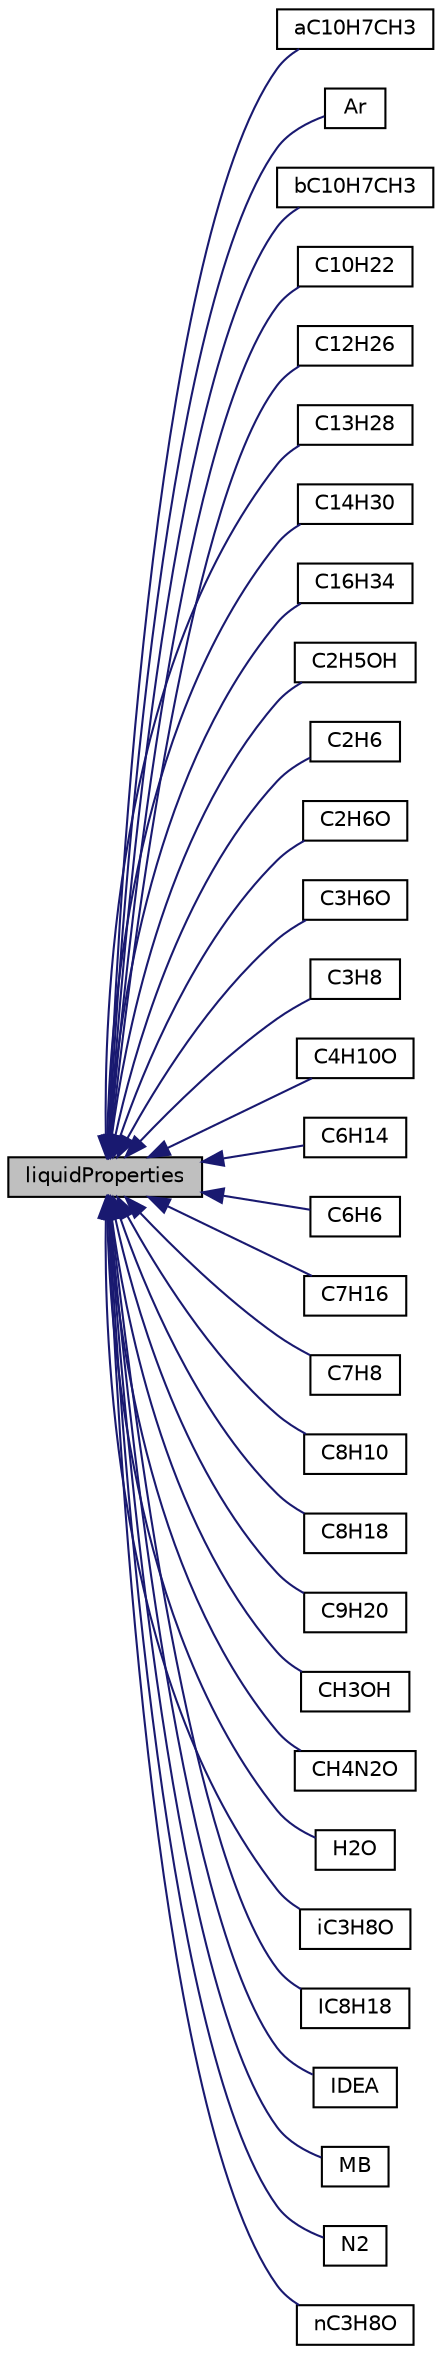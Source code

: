 digraph "liquidProperties"
{
  bgcolor="transparent";
  edge [fontname="Helvetica",fontsize="10",labelfontname="Helvetica",labelfontsize="10"];
  node [fontname="Helvetica",fontsize="10",shape=record];
  rankdir="LR";
  Node1 [label="liquidProperties",height=0.2,width=0.4,color="black", fillcolor="grey75", style="filled", fontcolor="black"];
  Node1 -> Node2 [dir="back",color="midnightblue",fontsize="10",style="solid",fontname="Helvetica"];
  Node2 [label="aC10H7CH3",height=0.2,width=0.4,color="black",URL="$a00012.html",tooltip="alphaMethylNaphthalene "];
  Node1 -> Node3 [dir="back",color="midnightblue",fontsize="10",style="solid",fontname="Helvetica"];
  Node3 [label="Ar",height=0.2,width=0.4,color="black",URL="$a00063.html",tooltip="Liquid Ar. "];
  Node1 -> Node4 [dir="back",color="midnightblue",fontsize="10",style="solid",fontname="Helvetica"];
  Node4 [label="bC10H7CH3",height=0.2,width=0.4,color="black",URL="$a00123.html",tooltip="betaMethylNaphthalene "];
  Node1 -> Node5 [dir="back",color="midnightblue",fontsize="10",style="solid",fontname="Helvetica"];
  Node5 [label="C10H22",height=0.2,width=0.4,color="black",URL="$a00170.html",tooltip="nDecane "];
  Node1 -> Node6 [dir="back",color="midnightblue",fontsize="10",style="solid",fontname="Helvetica"];
  Node6 [label="C12H26",height=0.2,width=0.4,color="black",URL="$a00171.html",tooltip="nDodecane "];
  Node1 -> Node7 [dir="back",color="midnightblue",fontsize="10",style="solid",fontname="Helvetica"];
  Node7 [label="C13H28",height=0.2,width=0.4,color="black",URL="$a00172.html",tooltip="nTriDecane "];
  Node1 -> Node8 [dir="back",color="midnightblue",fontsize="10",style="solid",fontname="Helvetica"];
  Node8 [label="C14H30",height=0.2,width=0.4,color="black",URL="$a00173.html",tooltip="nTetraDecane "];
  Node1 -> Node9 [dir="back",color="midnightblue",fontsize="10",style="solid",fontname="Helvetica"];
  Node9 [label="C16H34",height=0.2,width=0.4,color="black",URL="$a00174.html",tooltip="nHexaDecane "];
  Node1 -> Node10 [dir="back",color="midnightblue",fontsize="10",style="solid",fontname="Helvetica"];
  Node10 [label="C2H5OH",height=0.2,width=0.4,color="black",URL="$a00175.html",tooltip="ethanol "];
  Node1 -> Node11 [dir="back",color="midnightblue",fontsize="10",style="solid",fontname="Helvetica"];
  Node11 [label="C2H6",height=0.2,width=0.4,color="black",URL="$a00176.html",tooltip="ethane "];
  Node1 -> Node12 [dir="back",color="midnightblue",fontsize="10",style="solid",fontname="Helvetica"];
  Node12 [label="C2H6O",height=0.2,width=0.4,color="black",URL="$a00177.html",tooltip="diMethylEther "];
  Node1 -> Node13 [dir="back",color="midnightblue",fontsize="10",style="solid",fontname="Helvetica"];
  Node13 [label="C3H6O",height=0.2,width=0.4,color="black",URL="$a00178.html",tooltip="acetone "];
  Node1 -> Node14 [dir="back",color="midnightblue",fontsize="10",style="solid",fontname="Helvetica"];
  Node14 [label="C3H8",height=0.2,width=0.4,color="black",URL="$a00179.html",tooltip="propane "];
  Node1 -> Node15 [dir="back",color="midnightblue",fontsize="10",style="solid",fontname="Helvetica"];
  Node15 [label="C4H10O",height=0.2,width=0.4,color="black",URL="$a00180.html",tooltip="diEthylEther "];
  Node1 -> Node16 [dir="back",color="midnightblue",fontsize="10",style="solid",fontname="Helvetica"];
  Node16 [label="C6H14",height=0.2,width=0.4,color="black",URL="$a00181.html",tooltip="nHexane "];
  Node1 -> Node17 [dir="back",color="midnightblue",fontsize="10",style="solid",fontname="Helvetica"];
  Node17 [label="C6H6",height=0.2,width=0.4,color="black",URL="$a00182.html",tooltip="benzene "];
  Node1 -> Node18 [dir="back",color="midnightblue",fontsize="10",style="solid",fontname="Helvetica"];
  Node18 [label="C7H16",height=0.2,width=0.4,color="black",URL="$a00183.html",tooltip="nHeptane "];
  Node1 -> Node19 [dir="back",color="midnightblue",fontsize="10",style="solid",fontname="Helvetica"];
  Node19 [label="C7H8",height=0.2,width=0.4,color="black",URL="$a00184.html",tooltip="toluene "];
  Node1 -> Node20 [dir="back",color="midnightblue",fontsize="10",style="solid",fontname="Helvetica"];
  Node20 [label="C8H10",height=0.2,width=0.4,color="black",URL="$a00185.html",tooltip="ethylBenzene "];
  Node1 -> Node21 [dir="back",color="midnightblue",fontsize="10",style="solid",fontname="Helvetica"];
  Node21 [label="C8H18",height=0.2,width=0.4,color="black",URL="$a00186.html",tooltip="nOctane "];
  Node1 -> Node22 [dir="back",color="midnightblue",fontsize="10",style="solid",fontname="Helvetica"];
  Node22 [label="C9H20",height=0.2,width=0.4,color="black",URL="$a00187.html",tooltip="nNonane "];
  Node1 -> Node23 [dir="back",color="midnightblue",fontsize="10",style="solid",fontname="Helvetica"];
  Node23 [label="CH3OH",height=0.2,width=0.4,color="black",URL="$a00259.html",tooltip="methanol "];
  Node1 -> Node24 [dir="back",color="midnightblue",fontsize="10",style="solid",fontname="Helvetica"];
  Node24 [label="CH4N2O",height=0.2,width=0.4,color="black",URL="$a00260.html",tooltip="urea, note that some of the properties are unavailable in the literature and have been copied from wa..."];
  Node1 -> Node25 [dir="back",color="midnightblue",fontsize="10",style="solid",fontname="Helvetica"];
  Node25 [label="H2O",height=0.2,width=0.4,color="black",URL="$a00979.html",tooltip="water "];
  Node1 -> Node26 [dir="back",color="midnightblue",fontsize="10",style="solid",fontname="Helvetica"];
  Node26 [label="iC3H8O",height=0.2,width=0.4,color="black",URL="$a01041.html",tooltip="iso-propanol "];
  Node1 -> Node27 [dir="back",color="midnightblue",fontsize="10",style="solid",fontname="Helvetica"];
  Node27 [label="IC8H18",height=0.2,width=0.4,color="black",URL="$a01042.html",tooltip="iso-Octane "];
  Node1 -> Node28 [dir="back",color="midnightblue",fontsize="10",style="solid",fontname="Helvetica"];
  Node28 [label="IDEA",height=0.2,width=0.4,color="black",URL="$a01048.html",tooltip="The IDEA fuel is constructed by adding 30% alphaMethylNaphthalene with 70% n-decane. "];
  Node1 -> Node29 [dir="back",color="midnightblue",fontsize="10",style="solid",fontname="Helvetica"];
  Node29 [label="MB",height=0.2,width=0.4,color="black",URL="$a01493.html",tooltip="Liquid nC3H7COOCH3 or (MB) methyl butyrate (used for biodiesel surrogate) "];
  Node1 -> Node30 [dir="back",color="midnightblue",fontsize="10",style="solid",fontname="Helvetica"];
  Node30 [label="N2",height=0.2,width=0.4,color="black",URL="$a01607.html",tooltip="Liquid N2. "];
  Node1 -> Node31 [dir="back",color="midnightblue",fontsize="10",style="solid",fontname="Helvetica"];
  Node31 [label="nC3H8O",height=0.2,width=0.4,color="black",URL="$a01614.html",tooltip="propanol "];
}
